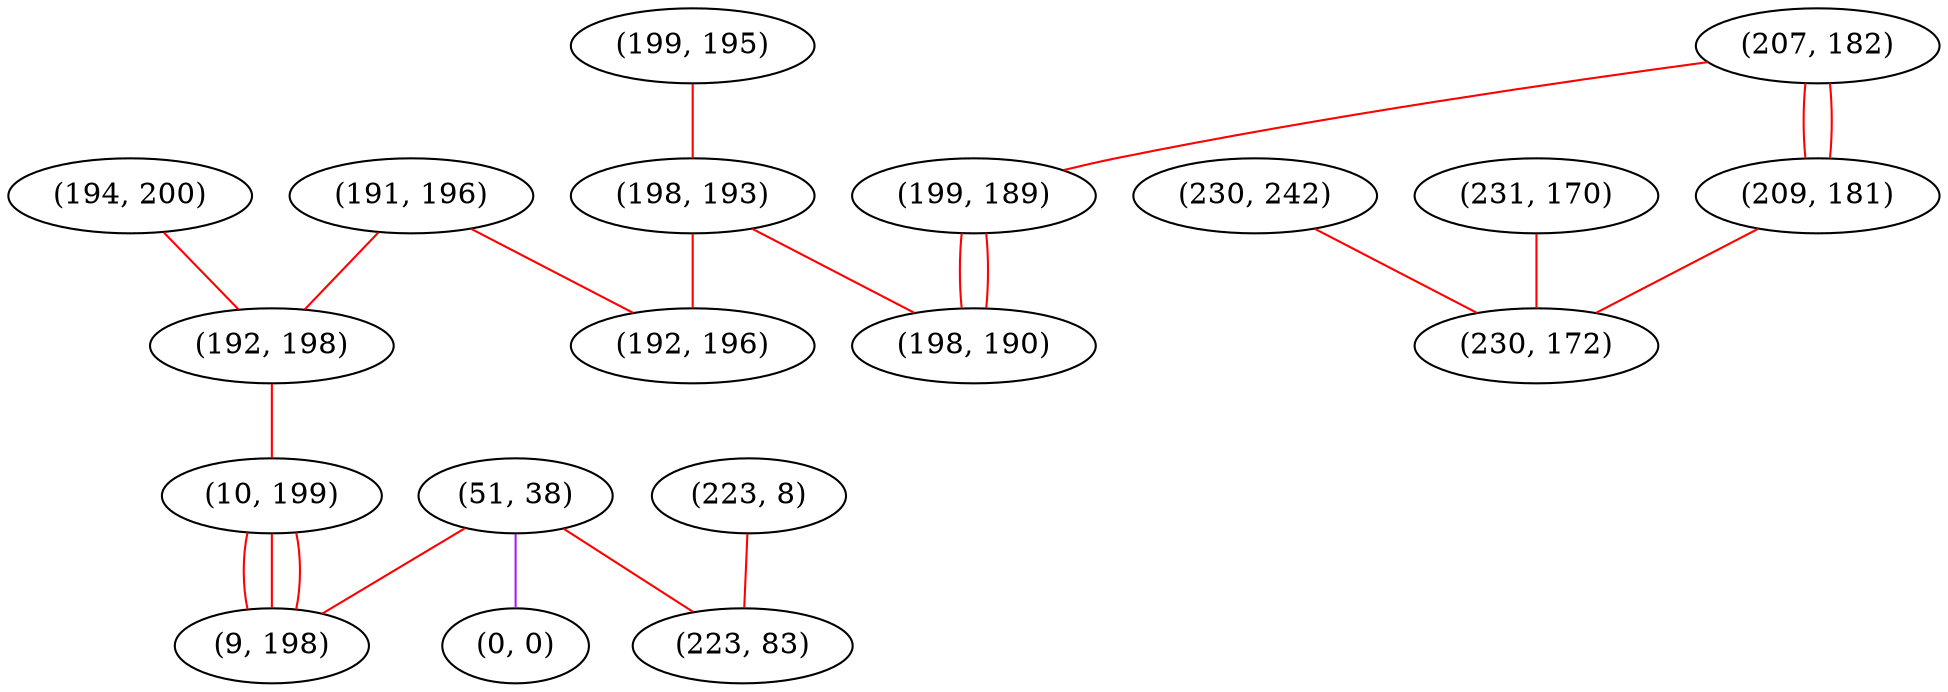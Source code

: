 graph "" {
"(199, 195)";
"(207, 182)";
"(199, 189)";
"(223, 8)";
"(231, 170)";
"(51, 38)";
"(209, 181)";
"(191, 196)";
"(194, 200)";
"(198, 193)";
"(0, 0)";
"(198, 190)";
"(192, 198)";
"(230, 242)";
"(10, 199)";
"(192, 196)";
"(230, 172)";
"(223, 83)";
"(9, 198)";
"(199, 195)" -- "(198, 193)"  [color=red, key=0, weight=1];
"(207, 182)" -- "(209, 181)"  [color=red, key=0, weight=1];
"(207, 182)" -- "(209, 181)"  [color=red, key=1, weight=1];
"(207, 182)" -- "(199, 189)"  [color=red, key=0, weight=1];
"(199, 189)" -- "(198, 190)"  [color=red, key=0, weight=1];
"(199, 189)" -- "(198, 190)"  [color=red, key=1, weight=1];
"(223, 8)" -- "(223, 83)"  [color=red, key=0, weight=1];
"(231, 170)" -- "(230, 172)"  [color=red, key=0, weight=1];
"(51, 38)" -- "(223, 83)"  [color=red, key=0, weight=1];
"(51, 38)" -- "(0, 0)"  [color=purple, key=0, weight=4];
"(51, 38)" -- "(9, 198)"  [color=red, key=0, weight=1];
"(209, 181)" -- "(230, 172)"  [color=red, key=0, weight=1];
"(191, 196)" -- "(192, 198)"  [color=red, key=0, weight=1];
"(191, 196)" -- "(192, 196)"  [color=red, key=0, weight=1];
"(194, 200)" -- "(192, 198)"  [color=red, key=0, weight=1];
"(198, 193)" -- "(198, 190)"  [color=red, key=0, weight=1];
"(198, 193)" -- "(192, 196)"  [color=red, key=0, weight=1];
"(192, 198)" -- "(10, 199)"  [color=red, key=0, weight=1];
"(230, 242)" -- "(230, 172)"  [color=red, key=0, weight=1];
"(10, 199)" -- "(9, 198)"  [color=red, key=0, weight=1];
"(10, 199)" -- "(9, 198)"  [color=red, key=1, weight=1];
"(10, 199)" -- "(9, 198)"  [color=red, key=2, weight=1];
}
